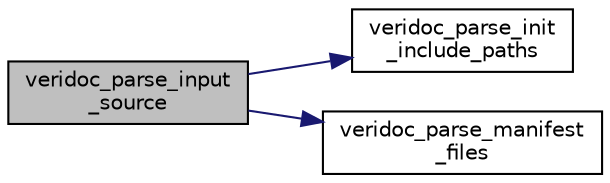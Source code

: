 digraph "veridoc_parse_input_source"
{
 // INTERACTIVE_SVG=YES
 // LATEX_PDF_SIZE
  edge [fontname="Helvetica",fontsize="10",labelfontname="Helvetica",labelfontsize="10"];
  node [fontname="Helvetica",fontsize="10",shape=record];
  rankdir="LR";
  Node1 [label="veridoc_parse_input\l_source",height=0.2,width=0.4,color="black", fillcolor="grey75", style="filled", fontcolor="black",tooltip="Responsible for parsing each file in the manifest, and building the internal source tree."];
  Node1 -> Node2 [color="midnightblue",fontsize="10",style="solid",fontname="Helvetica"];
  Node2 [label="veridoc_parse_init\l_include_paths",height=0.2,width=0.4,color="black", fillcolor="white", style="filled",URL="$veridoc-parsing_8c.html#aa56b202306440d56a3b436405451d3fc",tooltip="Responsible for setting up the verilog-parser preprocessor."];
  Node1 -> Node3 [color="midnightblue",fontsize="10",style="solid",fontname="Helvetica"];
  Node3 [label="veridoc_parse_manifest\l_files",height=0.2,width=0.4,color="black", fillcolor="white", style="filled",URL="$veridoc-parsing_8c.html#a1424f3ad0e30b3c35244b89a74fdc990",tooltip="Responsible for iterating over the files in the manifest and adding them to the source tree."];
}
